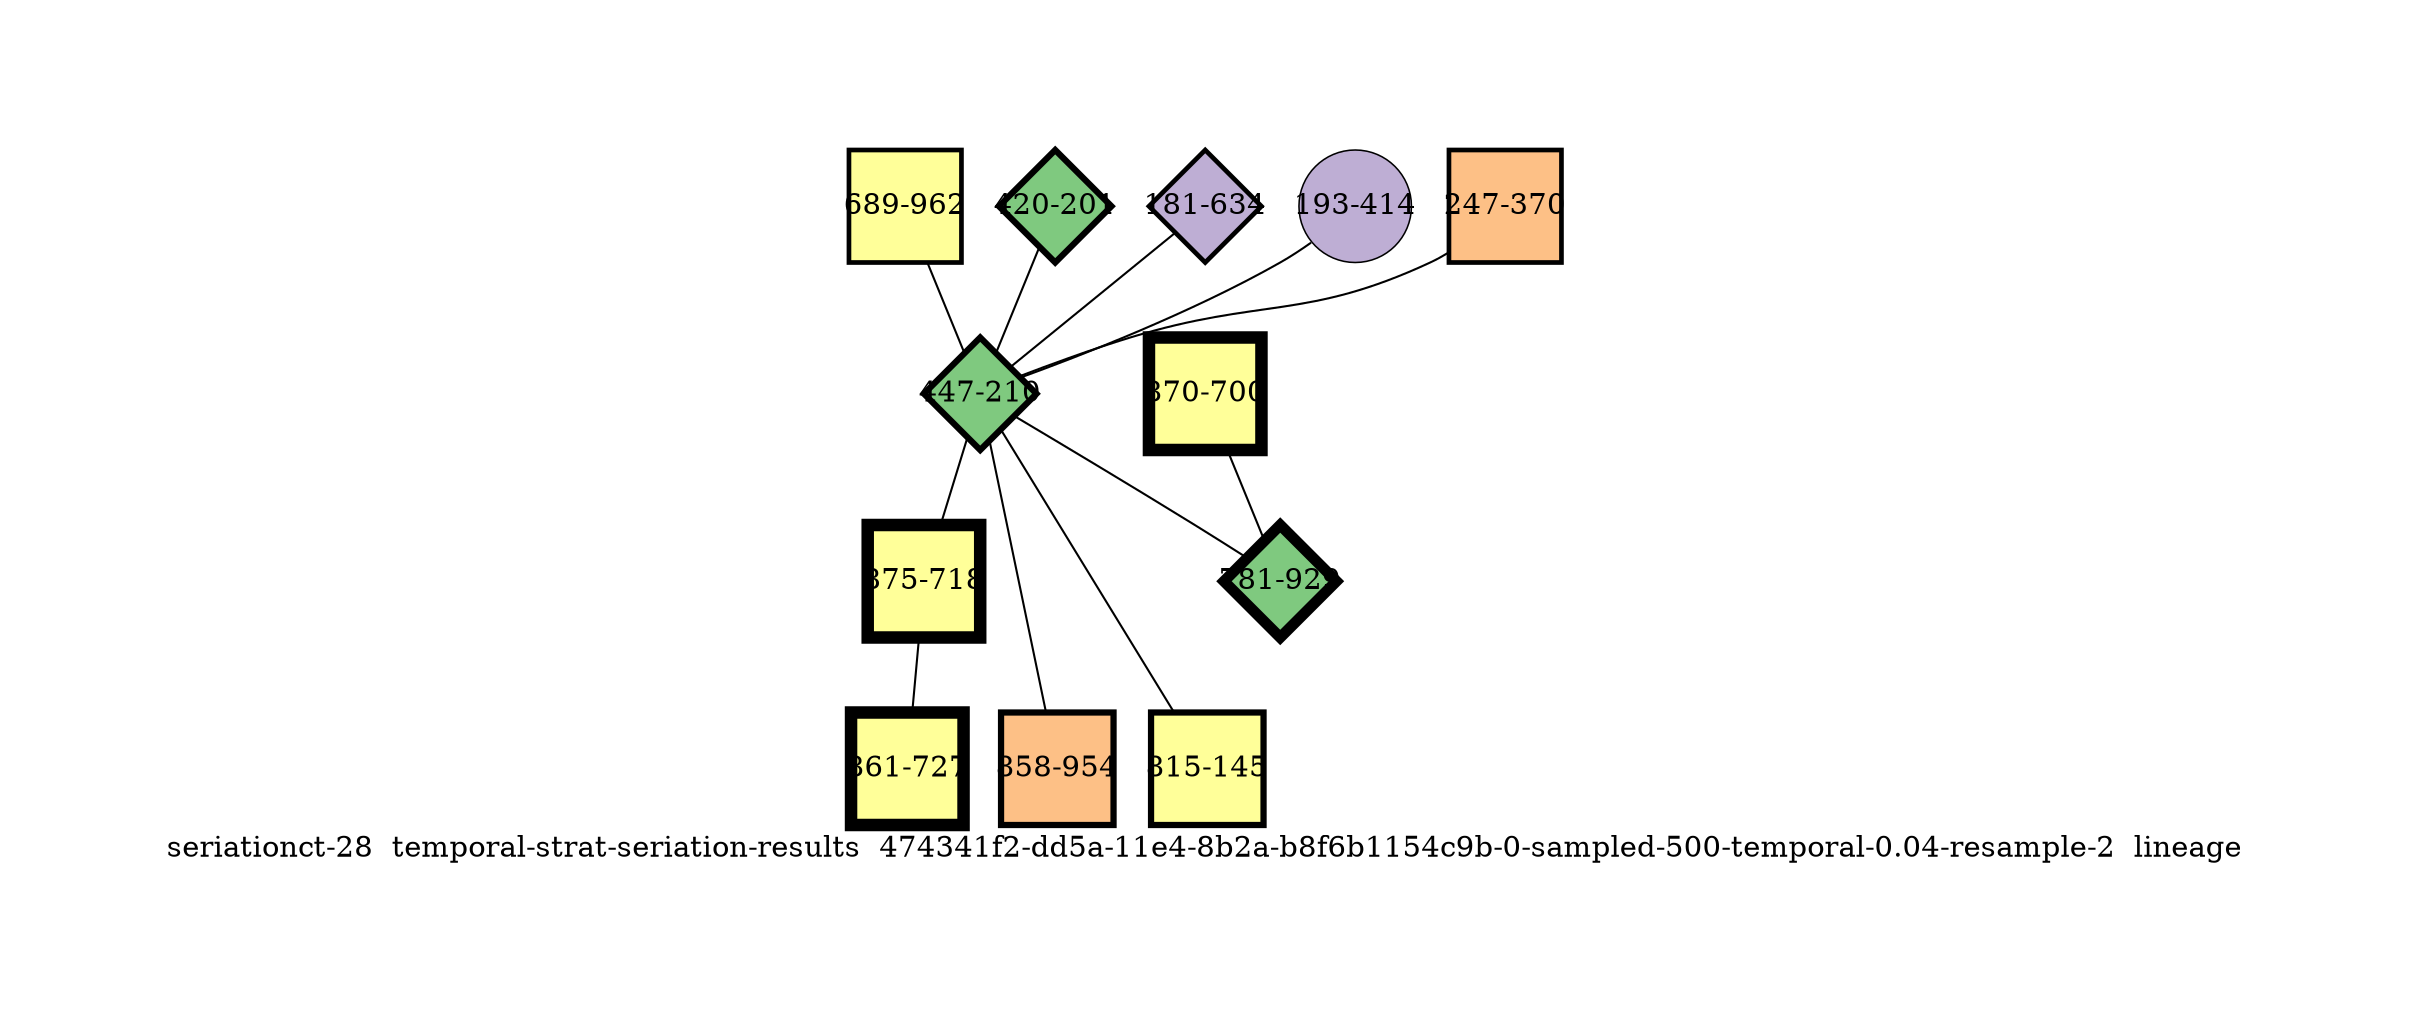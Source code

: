 strict graph "seriationct-28  temporal-strat-seriation-results  474341f2-dd5a-11e4-8b2a-b8f6b1154c9b-0-sampled-500-temporal-0.04-resample-2  lineage" {
labelloc=b;
ratio=auto;
pad="1.0";
label="seriationct-28  temporal-strat-seriation-results  474341f2-dd5a-11e4-8b2a-b8f6b1154c9b-0-sampled-500-temporal-0.04-resample-2  lineage";
node [width="0.75", style=filled, fixedsize=true, height="0.75", shape=circle, label=""];
0 [xCoordinate="962.0", appears_in_slice=3, yCoordinate="689.0", colorscheme=accent8, lineage_id=1, short_label="689-962", label="689-962", shape=square, cluster_id=3, fillcolor=4, size="500.0", id=0, penwidth="2.25"];
1 [xCoordinate="700.0", appears_in_slice=8, yCoordinate="870.0", colorscheme=accent8, lineage_id=1, short_label="870-700", label="870-700", shape=square, cluster_id=3, fillcolor=4, size="500.0", id=1, penwidth="6.0"];
2 [xCoordinate="201.0", appears_in_slice=4, yCoordinate="420.0", colorscheme=accent8, lineage_id=2, short_label="420-201", label="420-201", shape=diamond, cluster_id=0, fillcolor=1, size="500.0", id=2, penwidth="3.0"];
3 [xCoordinate="634.0", appears_in_slice=3, yCoordinate="181.0", colorscheme=accent8, lineage_id=2, short_label="181-634", label="181-634", shape=diamond, cluster_id=1, fillcolor=2, size="500.0", id=3, penwidth="2.25"];
4 [xCoordinate="414.0", appears_in_slice=1, yCoordinate="193.0", colorscheme=accent8, lineage_id=0, short_label="193-414", label="193-414", shape=circle, cluster_id=1, fillcolor=2, size="500.0", id=4, penwidth="0.75"];
5 [xCoordinate="370.0", appears_in_slice=3, yCoordinate="247.0", colorscheme=accent8, lineage_id=1, short_label="247-370", label="247-370", shape=square, cluster_id=2, fillcolor=3, size="500.0", id=5, penwidth="2.25"];
6 [xCoordinate="210.0", appears_in_slice=4, yCoordinate="447.0", colorscheme=accent8, lineage_id=2, short_label="447-210", label="447-210", shape=diamond, cluster_id=0, fillcolor=1, size="500.0", id=6, penwidth="3.0"];
7 [xCoordinate="718.0", appears_in_slice=8, yCoordinate="875.0", colorscheme=accent8, lineage_id=1, short_label="875-718", label="875-718", shape=square, cluster_id=3, fillcolor=4, size="500.0", id=7, penwidth="6.0"];
8 [xCoordinate="954.0", appears_in_slice=4, yCoordinate="858.0", colorscheme=accent8, lineage_id=1, short_label="858-954", label="858-954", shape=square, cluster_id=2, fillcolor=3, size="500.0", id=8, penwidth="3.0"];
9 [xCoordinate="145.0", appears_in_slice=4, yCoordinate="815.0", colorscheme=accent8, lineage_id=1, short_label="815-145", label="815-145", shape=square, cluster_id=3, fillcolor=4, size="500.0", id=9, penwidth="3.0"];
10 [xCoordinate="929.0", appears_in_slice=7, yCoordinate="781.0", colorscheme=accent8, lineage_id=2, short_label="781-929", label="781-929", shape=diamond, cluster_id=0, fillcolor=1, size="500.0", id=10, penwidth="5.25"];
11 [xCoordinate="727.0", appears_in_slice=8, yCoordinate="861.0", colorscheme=accent8, lineage_id=1, short_label="861-727", label="861-727", shape=square, cluster_id=3, fillcolor=4, size="500.0", id=11, penwidth="6.0"];
0 -- 6  [inverseweight="2.68398594334", weight="0.37258019271"];
1 -- 10  [inverseweight="3.16164539431", weight="0.316291005247"];
2 -- 6  [inverseweight="3.51190799708", weight="0.284745500403"];
3 -- 6  [inverseweight="2.6570197131", weight="0.376361528321"];
4 -- 6  [inverseweight="2.70551045975", weight="0.369616016969"];
5 -- 6  [inverseweight="3.00964632714", weight="0.332264954517"];
6 -- 7  [inverseweight="3.09208031677", weight="0.323406864491"];
6 -- 8  [inverseweight="3.12037163093", weight="0.320474647983"];
6 -- 9  [inverseweight="3.2756089104", weight="0.305286750449"];
6 -- 10  [inverseweight="3.14683314162", weight="0.317779797973"];
7 -- 11  [inverseweight="11.5071827237", weight="0.0869022439296"];
}

